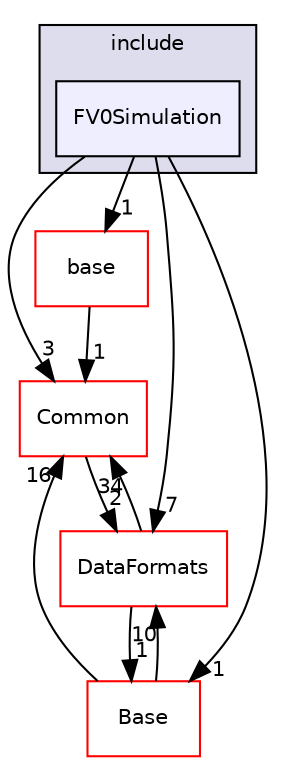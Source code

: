 digraph "/home/travis/build/AliceO2Group/AliceO2/Detectors/FIT/FV0/simulation/include/FV0Simulation" {
  bgcolor=transparent;
  compound=true
  node [ fontsize="10", fontname="Helvetica"];
  edge [ labelfontsize="10", labelfontname="Helvetica"];
  subgraph clusterdir_c0c6630fad4b46739bc70a378b9fe86d {
    graph [ bgcolor="#ddddee", pencolor="black", label="include" fontname="Helvetica", fontsize="10", URL="dir_c0c6630fad4b46739bc70a378b9fe86d.html"]
  dir_21284b5cb535dc1f8dc976c6228f388e [shape=box, label="FV0Simulation", style="filled", fillcolor="#eeeeff", pencolor="black", URL="dir_21284b5cb535dc1f8dc976c6228f388e.html"];
  }
  dir_4ab6b4cc6a7edbff49100e9123df213f [shape=box label="Common" color="red" URL="dir_4ab6b4cc6a7edbff49100e9123df213f.html"];
  dir_37c90836491b695b472bf98d1be8336b [shape=box label="Base" color="red" URL="dir_37c90836491b695b472bf98d1be8336b.html"];
  dir_33a453ce68726fac67bcc8248d4ab430 [shape=box label="base" color="red" URL="dir_33a453ce68726fac67bcc8248d4ab430.html"];
  dir_2171f7ec022c5423887b07c69b2f5b48 [shape=box label="DataFormats" color="red" URL="dir_2171f7ec022c5423887b07c69b2f5b48.html"];
  dir_4ab6b4cc6a7edbff49100e9123df213f->dir_2171f7ec022c5423887b07c69b2f5b48 [headlabel="2", labeldistance=1.5 headhref="dir_000027_000076.html"];
  dir_37c90836491b695b472bf98d1be8336b->dir_4ab6b4cc6a7edbff49100e9123df213f [headlabel="16", labeldistance=1.5 headhref="dir_000274_000027.html"];
  dir_37c90836491b695b472bf98d1be8336b->dir_2171f7ec022c5423887b07c69b2f5b48 [headlabel="10", labeldistance=1.5 headhref="dir_000274_000076.html"];
  dir_21284b5cb535dc1f8dc976c6228f388e->dir_4ab6b4cc6a7edbff49100e9123df213f [headlabel="3", labeldistance=1.5 headhref="dir_000177_000027.html"];
  dir_21284b5cb535dc1f8dc976c6228f388e->dir_37c90836491b695b472bf98d1be8336b [headlabel="1", labeldistance=1.5 headhref="dir_000177_000274.html"];
  dir_21284b5cb535dc1f8dc976c6228f388e->dir_33a453ce68726fac67bcc8248d4ab430 [headlabel="1", labeldistance=1.5 headhref="dir_000177_000332.html"];
  dir_21284b5cb535dc1f8dc976c6228f388e->dir_2171f7ec022c5423887b07c69b2f5b48 [headlabel="7", labeldistance=1.5 headhref="dir_000177_000076.html"];
  dir_33a453ce68726fac67bcc8248d4ab430->dir_4ab6b4cc6a7edbff49100e9123df213f [headlabel="1", labeldistance=1.5 headhref="dir_000332_000027.html"];
  dir_2171f7ec022c5423887b07c69b2f5b48->dir_4ab6b4cc6a7edbff49100e9123df213f [headlabel="34", labeldistance=1.5 headhref="dir_000076_000027.html"];
  dir_2171f7ec022c5423887b07c69b2f5b48->dir_37c90836491b695b472bf98d1be8336b [headlabel="1", labeldistance=1.5 headhref="dir_000076_000274.html"];
}
